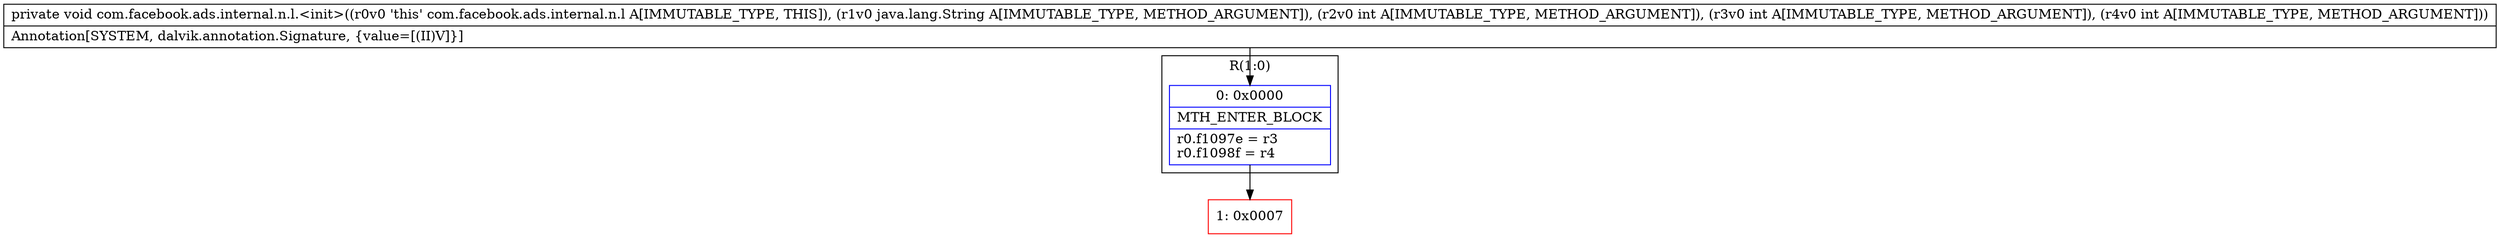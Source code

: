 digraph "CFG forcom.facebook.ads.internal.n.l.\<init\>(Ljava\/lang\/String;III)V" {
subgraph cluster_Region_1210062968 {
label = "R(1:0)";
node [shape=record,color=blue];
Node_0 [shape=record,label="{0\:\ 0x0000|MTH_ENTER_BLOCK\l|r0.f1097e = r3\lr0.f1098f = r4\l}"];
}
Node_1 [shape=record,color=red,label="{1\:\ 0x0007}"];
MethodNode[shape=record,label="{private void com.facebook.ads.internal.n.l.\<init\>((r0v0 'this' com.facebook.ads.internal.n.l A[IMMUTABLE_TYPE, THIS]), (r1v0 java.lang.String A[IMMUTABLE_TYPE, METHOD_ARGUMENT]), (r2v0 int A[IMMUTABLE_TYPE, METHOD_ARGUMENT]), (r3v0 int A[IMMUTABLE_TYPE, METHOD_ARGUMENT]), (r4v0 int A[IMMUTABLE_TYPE, METHOD_ARGUMENT]))  | Annotation[SYSTEM, dalvik.annotation.Signature, \{value=[(II)V]\}]\l}"];
MethodNode -> Node_0;
Node_0 -> Node_1;
}

